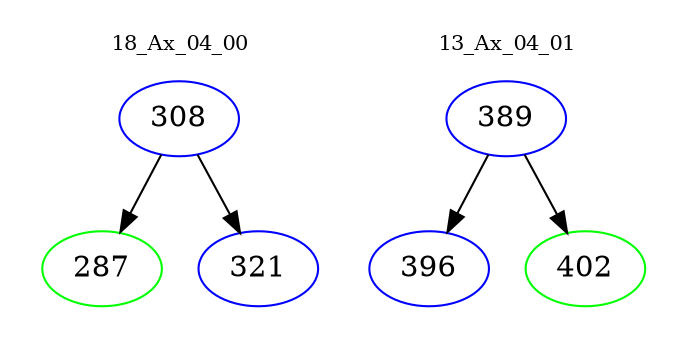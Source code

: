 digraph{
subgraph cluster_0 {
color = white
label = "18_Ax_04_00";
fontsize=10;
T0_308 [label="308", color="blue"]
T0_308 -> T0_287 [color="black"]
T0_287 [label="287", color="green"]
T0_308 -> T0_321 [color="black"]
T0_321 [label="321", color="blue"]
}
subgraph cluster_1 {
color = white
label = "13_Ax_04_01";
fontsize=10;
T1_389 [label="389", color="blue"]
T1_389 -> T1_396 [color="black"]
T1_396 [label="396", color="blue"]
T1_389 -> T1_402 [color="black"]
T1_402 [label="402", color="green"]
}
}
